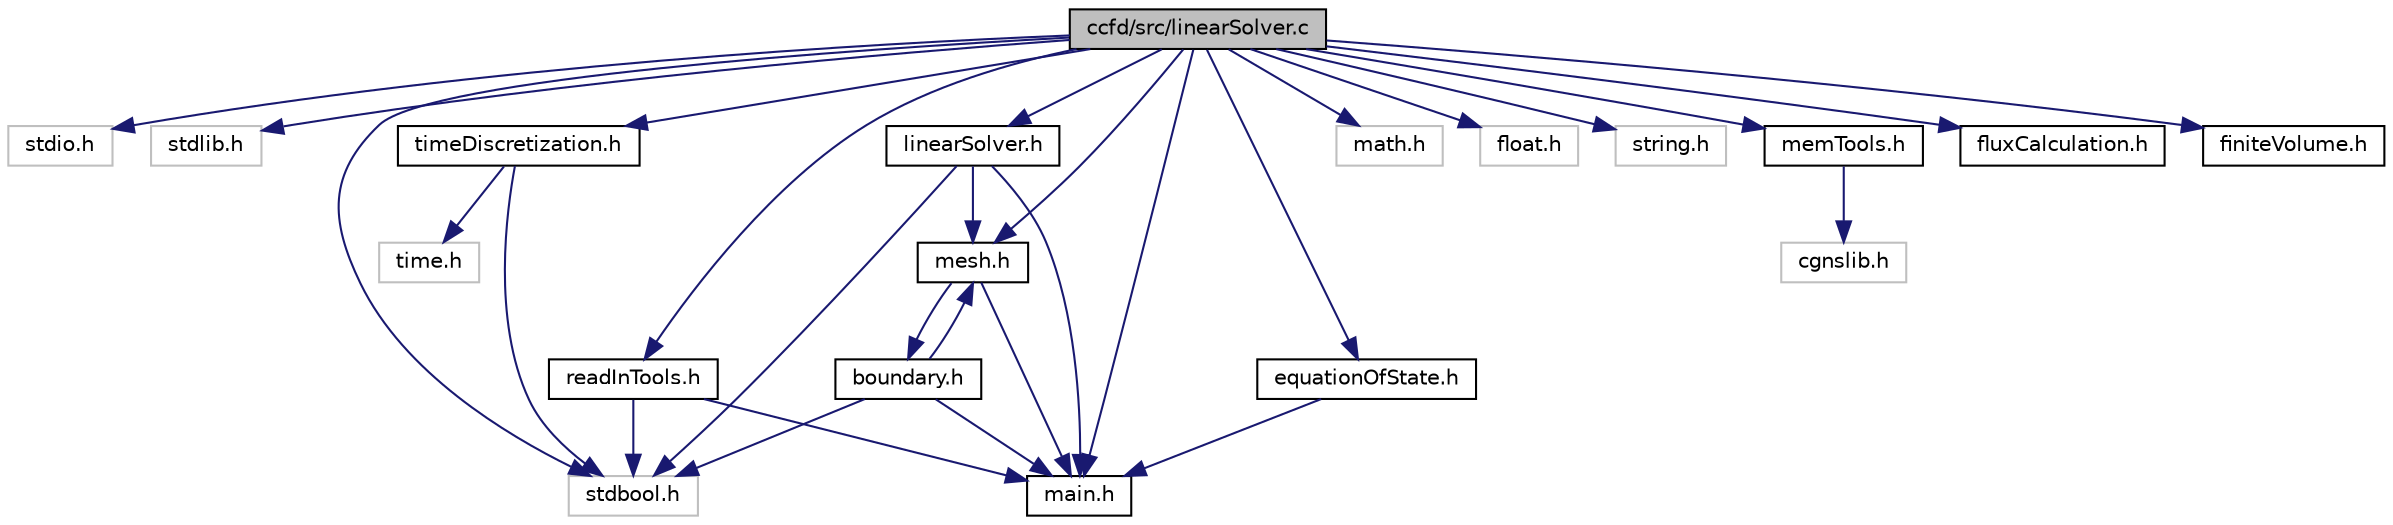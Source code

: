 digraph "ccfd/src/linearSolver.c"
{
 // INTERACTIVE_SVG=YES
 // LATEX_PDF_SIZE
  edge [fontname="Helvetica",fontsize="10",labelfontname="Helvetica",labelfontsize="10"];
  node [fontname="Helvetica",fontsize="10",shape=record];
  Node1 [label="ccfd/src/linearSolver.c",height=0.2,width=0.4,color="black", fillcolor="grey75", style="filled", fontcolor="black",tooltip="Contains the functions for solving the linear system of equations during implicit calculations."];
  Node1 -> Node2 [color="midnightblue",fontsize="10",style="solid"];
  Node2 [label="stdio.h",height=0.2,width=0.4,color="grey75", fillcolor="white", style="filled",tooltip=" "];
  Node1 -> Node3 [color="midnightblue",fontsize="10",style="solid"];
  Node3 [label="stdlib.h",height=0.2,width=0.4,color="grey75", fillcolor="white", style="filled",tooltip=" "];
  Node1 -> Node4 [color="midnightblue",fontsize="10",style="solid"];
  Node4 [label="stdbool.h",height=0.2,width=0.4,color="grey75", fillcolor="white", style="filled",tooltip=" "];
  Node1 -> Node5 [color="midnightblue",fontsize="10",style="solid"];
  Node5 [label="math.h",height=0.2,width=0.4,color="grey75", fillcolor="white", style="filled",tooltip=" "];
  Node1 -> Node6 [color="midnightblue",fontsize="10",style="solid"];
  Node6 [label="float.h",height=0.2,width=0.4,color="grey75", fillcolor="white", style="filled",tooltip=" "];
  Node1 -> Node7 [color="midnightblue",fontsize="10",style="solid"];
  Node7 [label="string.h",height=0.2,width=0.4,color="grey75", fillcolor="white", style="filled",tooltip=" "];
  Node1 -> Node8 [color="midnightblue",fontsize="10",style="solid"];
  Node8 [label="main.h",height=0.2,width=0.4,color="black", fillcolor="white", style="filled",URL="$main_8h.html",tooltip="Contains the global constants and definitions."];
  Node1 -> Node9 [color="midnightblue",fontsize="10",style="solid"];
  Node9 [label="linearSolver.h",height=0.2,width=0.4,color="black", fillcolor="white", style="filled",URL="$linearSolver_8h.html",tooltip=" "];
  Node9 -> Node4 [color="midnightblue",fontsize="10",style="solid"];
  Node9 -> Node8 [color="midnightblue",fontsize="10",style="solid"];
  Node9 -> Node10 [color="midnightblue",fontsize="10",style="solid"];
  Node10 [label="mesh.h",height=0.2,width=0.4,color="black", fillcolor="white", style="filled",URL="$mesh_8h.html",tooltip="Contains the definitions of all structs for the mesh handling."];
  Node10 -> Node8 [color="midnightblue",fontsize="10",style="solid"];
  Node10 -> Node11 [color="midnightblue",fontsize="10",style="solid"];
  Node11 [label="boundary.h",height=0.2,width=0.4,color="black", fillcolor="white", style="filled",URL="$boundary_8h.html",tooltip="Contains the structure definition of a boundary."];
  Node11 -> Node4 [color="midnightblue",fontsize="10",style="solid"];
  Node11 -> Node8 [color="midnightblue",fontsize="10",style="solid"];
  Node11 -> Node10 [color="midnightblue",fontsize="10",style="solid"];
  Node1 -> Node12 [color="midnightblue",fontsize="10",style="solid"];
  Node12 [label="readInTools.h",height=0.2,width=0.4,color="black", fillcolor="white", style="filled",URL="$readInTools_8h.html",tooltip=" "];
  Node12 -> Node4 [color="midnightblue",fontsize="10",style="solid"];
  Node12 -> Node8 [color="midnightblue",fontsize="10",style="solid"];
  Node1 -> Node10 [color="midnightblue",fontsize="10",style="solid"];
  Node1 -> Node13 [color="midnightblue",fontsize="10",style="solid"];
  Node13 [label="timeDiscretization.h",height=0.2,width=0.4,color="black", fillcolor="white", style="filled",URL="$timeDiscretization_8h.html",tooltip=" "];
  Node13 -> Node4 [color="midnightblue",fontsize="10",style="solid"];
  Node13 -> Node14 [color="midnightblue",fontsize="10",style="solid"];
  Node14 [label="time.h",height=0.2,width=0.4,color="grey75", fillcolor="white", style="filled",tooltip=" "];
  Node1 -> Node15 [color="midnightblue",fontsize="10",style="solid"];
  Node15 [label="memTools.h",height=0.2,width=0.4,color="black", fillcolor="white", style="filled",URL="$memTools_8h.html",tooltip=" "];
  Node15 -> Node16 [color="midnightblue",fontsize="10",style="solid"];
  Node16 [label="cgnslib.h",height=0.2,width=0.4,color="grey75", fillcolor="white", style="filled",tooltip=" "];
  Node1 -> Node17 [color="midnightblue",fontsize="10",style="solid"];
  Node17 [label="fluxCalculation.h",height=0.2,width=0.4,color="black", fillcolor="white", style="filled",URL="$fluxCalculation_8h.html",tooltip=" "];
  Node1 -> Node18 [color="midnightblue",fontsize="10",style="solid"];
  Node18 [label="equationOfState.h",height=0.2,width=0.4,color="black", fillcolor="white", style="filled",URL="$equationOfState_8h.html",tooltip=" "];
  Node18 -> Node8 [color="midnightblue",fontsize="10",style="solid"];
  Node1 -> Node19 [color="midnightblue",fontsize="10",style="solid"];
  Node19 [label="finiteVolume.h",height=0.2,width=0.4,color="black", fillcolor="white", style="filled",URL="$finiteVolume_8h.html",tooltip=" "];
}
